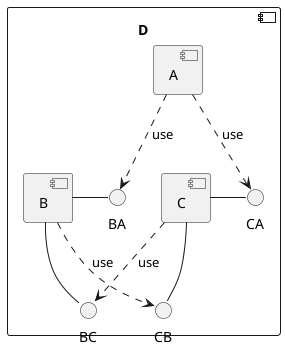 @startuml
  component D {
    component [A]
    component [B]
    component [C]

    interface BA
    interface BC
    interface CB
    interface CA

    [B] - BA
    [B] - BC
    [C] - CB
    [C] - CA

    [A] ..> BA : use
    [A] ..> CA : use
    [B] ..> CB : use
    [C] ..> BC : use
  }
@enduml
